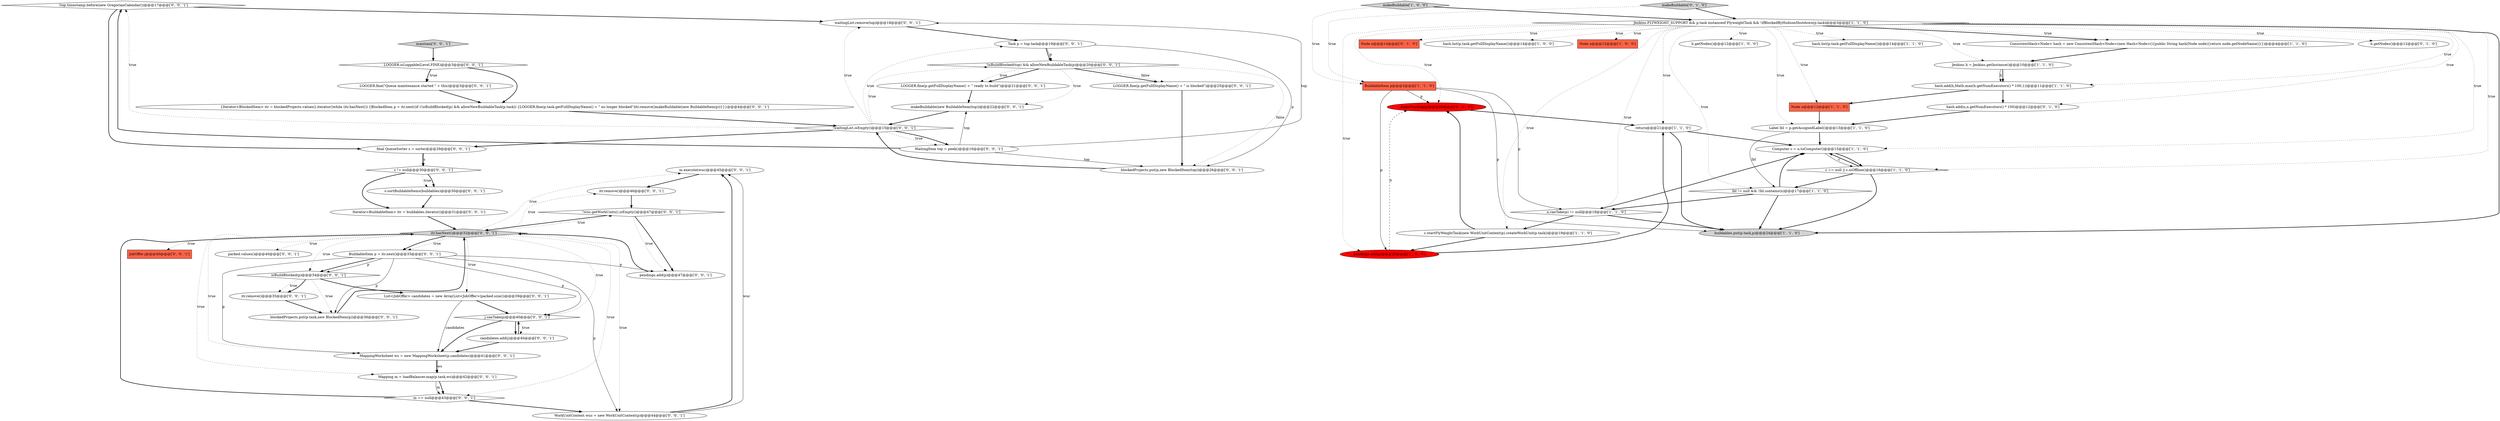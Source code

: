 digraph {
42 [style = filled, label = "m.execute(wuc)@@@45@@@['0', '0', '1']", fillcolor = white, shape = ellipse image = "AAA0AAABBB3BBB"];
58 [style = filled, label = "makeBuildable(new BuildableItem(top))@@@22@@@['0', '0', '1']", fillcolor = white, shape = ellipse image = "AAA0AAABBB3BBB"];
19 [style = filled, label = "makeBuildable['1', '0', '0']", fillcolor = lightgray, shape = diamond image = "AAA0AAABBB1BBB"];
20 [style = filled, label = "makePending(p)@@@20@@@['0', '1', '0']", fillcolor = red, shape = ellipse image = "AAA1AAABBB2BBB"];
40 [style = filled, label = "LOGGER.fine(\"Queue maintenance started \" + this)@@@3@@@['0', '0', '1']", fillcolor = white, shape = ellipse image = "AAA0AAABBB3BBB"];
26 [style = filled, label = "isBuildBlocked(p)@@@34@@@['0', '0', '1']", fillcolor = white, shape = diamond image = "AAA0AAABBB3BBB"];
12 [style = filled, label = "return@@@21@@@['1', '1', '0']", fillcolor = white, shape = ellipse image = "AAA0AAABBB1BBB"];
25 [style = filled, label = "!top.timestamp.before(new GregorianCalendar())@@@17@@@['0', '0', '1']", fillcolor = white, shape = diamond image = "AAA0AAABBB3BBB"];
9 [style = filled, label = "BuildableItem p@@@2@@@['1', '1', '0']", fillcolor = tomato, shape = box image = "AAA0AAABBB1BBB"];
32 [style = filled, label = "final QueueSorter s = sorter@@@29@@@['0', '0', '1']", fillcolor = white, shape = ellipse image = "AAA0AAABBB3BBB"];
37 [style = filled, label = "{Iterator<BlockedItem> itr = blockedProjects.values().iterator()while (itr.hasNext()) {BlockedItem p = itr.next()if (!isBuildBlocked(p) && allowNewBuildableTask(p.task)) {LOGGER.fine(p.task.getFullDisplayName() + \" no longer blocked\")itr.remove()makeBuildable(new BuildableItem(p))}}}@@@4@@@['0', '0', '1']", fillcolor = white, shape = ellipse image = "AAA0AAABBB3BBB"];
8 [style = filled, label = "ConsistentHash<Node> hash = new ConsistentHash<Node>(new Hash<Node>(){public String hash(Node node){return node.getNodeName()}})@@@4@@@['1', '1', '0']", fillcolor = white, shape = ellipse image = "AAA0AAABBB1BBB"];
59 [style = filled, label = "m == null@@@43@@@['0', '0', '1']", fillcolor = white, shape = diamond image = "AAA0AAABBB3BBB"];
3 [style = filled, label = "hash.add(h,Math.max(h.getNumExecutors() * 100,1))@@@11@@@['1', '1', '0']", fillcolor = white, shape = ellipse image = "AAA0AAABBB1BBB"];
39 [style = filled, label = "WorkUnitContext wuc = new WorkUnitContext(p)@@@44@@@['0', '0', '1']", fillcolor = white, shape = ellipse image = "AAA0AAABBB3BBB"];
21 [style = filled, label = "Node n@@@14@@@['0', '1', '0']", fillcolor = tomato, shape = box image = "AAA0AAABBB2BBB"];
1 [style = filled, label = "hash.list(p.task.getFullDisplayName())@@@14@@@['1', '0', '0']", fillcolor = white, shape = ellipse image = "AAA0AAABBB1BBB"];
54 [style = filled, label = "!isBuildBlocked(top) && allowNewBuildableTask(p)@@@20@@@['0', '0', '1']", fillcolor = white, shape = diamond image = "AAA0AAABBB3BBB"];
47 [style = filled, label = "itr.hasNext()@@@32@@@['0', '0', '1']", fillcolor = lightgray, shape = diamond image = "AAA0AAABBB3BBB"];
29 [style = filled, label = "LOGGER.fine(p.getFullDisplayName() + \" is blocked\")@@@25@@@['0', '0', '1']", fillcolor = white, shape = ellipse image = "AAA0AAABBB3BBB"];
28 [style = filled, label = "s.sortBuildableItems(buildables)@@@30@@@['0', '0', '1']", fillcolor = white, shape = ellipse image = "AAA0AAABBB3BBB"];
49 [style = filled, label = "!waitingList.isEmpty()@@@15@@@['0', '0', '1']", fillcolor = white, shape = diamond image = "AAA0AAABBB3BBB"];
55 [style = filled, label = "WaitingItem top = peek()@@@16@@@['0', '0', '1']", fillcolor = white, shape = ellipse image = "AAA0AAABBB3BBB"];
2 [style = filled, label = "c == null || c.isOffline()@@@16@@@['1', '1', '0']", fillcolor = white, shape = diamond image = "AAA0AAABBB1BBB"];
38 [style = filled, label = "MappingWorksheet ws = new MappingWorksheet(p,candidates)@@@41@@@['0', '0', '1']", fillcolor = white, shape = ellipse image = "AAA0AAABBB3BBB"];
0 [style = filled, label = "Node n@@@12@@@['1', '0', '0']", fillcolor = tomato, shape = box image = "AAA0AAABBB1BBB"];
33 [style = filled, label = "JobOffer j@@@40@@@['0', '0', '1']", fillcolor = tomato, shape = box image = "AAA0AAABBB3BBB"];
13 [style = filled, label = "Node n@@@12@@@['1', '1', '0']", fillcolor = tomato, shape = box image = "AAA0AAABBB1BBB"];
11 [style = filled, label = "lbl != null && !lbl.contains(n)@@@17@@@['1', '1', '0']", fillcolor = white, shape = diamond image = "AAA0AAABBB1BBB"];
45 [style = filled, label = "List<JobOffer> candidates = new ArrayList<JobOffer>(parked.size())@@@39@@@['0', '0', '1']", fillcolor = white, shape = ellipse image = "AAA0AAABBB3BBB"];
51 [style = filled, label = "j.canTake(p)@@@40@@@['0', '0', '1']", fillcolor = white, shape = diamond image = "AAA0AAABBB3BBB"];
56 [style = filled, label = "waitingList.remove(top)@@@18@@@['0', '0', '1']", fillcolor = white, shape = ellipse image = "AAA0AAABBB3BBB"];
57 [style = filled, label = "blockedProjects.put(p.task,new BlockedItem(p))@@@36@@@['0', '0', '1']", fillcolor = white, shape = ellipse image = "AAA0AAABBB3BBB"];
18 [style = filled, label = "Label lbl = p.getAssignedLabel()@@@13@@@['1', '1', '0']", fillcolor = white, shape = ellipse image = "AAA0AAABBB1BBB"];
6 [style = filled, label = "pendings.add(p)@@@20@@@['1', '0', '0']", fillcolor = red, shape = ellipse image = "AAA1AAABBB1BBB"];
53 [style = filled, label = "parked.values()@@@40@@@['0', '0', '1']", fillcolor = white, shape = ellipse image = "AAA0AAABBB3BBB"];
27 [style = filled, label = "itr.remove()@@@46@@@['0', '0', '1']", fillcolor = white, shape = ellipse image = "AAA0AAABBB3BBB"];
50 [style = filled, label = "pendings.add(p)@@@47@@@['0', '0', '1']", fillcolor = white, shape = ellipse image = "AAA0AAABBB3BBB"];
7 [style = filled, label = "Jenkins.FLYWEIGHT_SUPPORT && p.task instanceof FlyweightTask && !ifBlockedByHudsonShutdown(p.task)@@@3@@@['1', '1', '0']", fillcolor = white, shape = diamond image = "AAA0AAABBB1BBB"];
4 [style = filled, label = "h.getNodes()@@@12@@@['1', '0', '0']", fillcolor = white, shape = ellipse image = "AAA0AAABBB1BBB"];
41 [style = filled, label = "candidates.add(j)@@@40@@@['0', '0', '1']", fillcolor = white, shape = ellipse image = "AAA0AAABBB3BBB"];
34 [style = filled, label = "Mapping m = loadBalancer.map(p.task,ws)@@@42@@@['0', '0', '1']", fillcolor = white, shape = ellipse image = "AAA0AAABBB3BBB"];
17 [style = filled, label = "n.canTake(p) != null@@@18@@@['1', '1', '0']", fillcolor = white, shape = diamond image = "AAA0AAABBB1BBB"];
44 [style = filled, label = "itr.remove()@@@35@@@['0', '0', '1']", fillcolor = white, shape = ellipse image = "AAA0AAABBB3BBB"];
10 [style = filled, label = "c.startFlyWeightTask(new WorkUnitContext(p).createWorkUnit(p.task))@@@19@@@['1', '1', '0']", fillcolor = white, shape = ellipse image = "AAA0AAABBB1BBB"];
16 [style = filled, label = "hash.list(p.task.getFullDisplayName())@@@14@@@['1', '1', '0']", fillcolor = white, shape = ellipse image = "AAA0AAABBB1BBB"];
43 [style = filled, label = "LOGGER.isLoggable(Level.FINE)@@@3@@@['0', '0', '1']", fillcolor = white, shape = diamond image = "AAA0AAABBB3BBB"];
30 [style = filled, label = "Iterator<BuildableItem> itr = buildables.iterator()@@@31@@@['0', '0', '1']", fillcolor = white, shape = ellipse image = "AAA0AAABBB3BBB"];
31 [style = filled, label = "blockedProjects.put(p,new BlockedItem(top))@@@26@@@['0', '0', '1']", fillcolor = white, shape = ellipse image = "AAA0AAABBB3BBB"];
48 [style = filled, label = "s != null@@@30@@@['0', '0', '1']", fillcolor = white, shape = diamond image = "AAA0AAABBB3BBB"];
60 [style = filled, label = "!wuc.getWorkUnits().isEmpty()@@@47@@@['0', '0', '1']", fillcolor = white, shape = diamond image = "AAA0AAABBB3BBB"];
5 [style = filled, label = "Jenkins h = Jenkins.getInstance()@@@10@@@['1', '1', '0']", fillcolor = white, shape = ellipse image = "AAA0AAABBB1BBB"];
14 [style = filled, label = "Computer c = n.toComputer()@@@15@@@['1', '1', '0']", fillcolor = white, shape = ellipse image = "AAA0AAABBB1BBB"];
22 [style = filled, label = "h.getNodes()@@@12@@@['0', '1', '0']", fillcolor = white, shape = ellipse image = "AAA0AAABBB2BBB"];
52 [style = filled, label = "Task p = top.task@@@19@@@['0', '0', '1']", fillcolor = white, shape = ellipse image = "AAA0AAABBB3BBB"];
35 [style = filled, label = "BuildableItem p = itr.next()@@@33@@@['0', '0', '1']", fillcolor = white, shape = ellipse image = "AAA0AAABBB3BBB"];
23 [style = filled, label = "makeBuildable['0', '1', '0']", fillcolor = lightgray, shape = diamond image = "AAA0AAABBB2BBB"];
46 [style = filled, label = "LOGGER.fine(p.getFullDisplayName() + \" ready to build\")@@@21@@@['0', '0', '1']", fillcolor = white, shape = ellipse image = "AAA0AAABBB3BBB"];
36 [style = filled, label = "maintain['0', '0', '1']", fillcolor = lightgray, shape = diamond image = "AAA0AAABBB3BBB"];
24 [style = filled, label = "hash.add(n,n.getNumExecutors() * 100)@@@12@@@['0', '1', '0']", fillcolor = white, shape = ellipse image = "AAA0AAABBB2BBB"];
15 [style = filled, label = "buildables.put(p.task,p)@@@24@@@['1', '1', '0']", fillcolor = lightgray, shape = ellipse image = "AAA0AAABBB1BBB"];
5->3 [style = bold, label=""];
56->52 [style = bold, label=""];
37->49 [style = bold, label=""];
3->24 [style = bold, label=""];
11->14 [style = bold, label=""];
49->55 [style = dotted, label="true"];
38->34 [style = solid, label="ws"];
47->34 [style = dotted, label="true"];
35->51 [style = solid, label="p"];
60->50 [style = dotted, label="true"];
55->31 [style = solid, label="top"];
60->50 [style = bold, label=""];
7->8 [style = bold, label=""];
47->53 [style = dotted, label="true"];
49->55 [style = bold, label=""];
43->40 [style = bold, label=""];
54->29 [style = bold, label=""];
60->47 [style = bold, label=""];
17->14 [style = bold, label=""];
5->3 [style = solid, label="h"];
2->14 [style = bold, label=""];
2->15 [style = bold, label=""];
7->16 [style = dotted, label="true"];
9->6 [style = solid, label="p"];
27->60 [style = bold, label=""];
7->1 [style = dotted, label="true"];
35->26 [style = solid, label="p"];
9->20 [style = solid, label="p"];
40->37 [style = bold, label=""];
7->6 [style = dotted, label="true"];
7->10 [style = dotted, label="true"];
54->31 [style = dotted, label="false"];
28->30 [style = bold, label=""];
6->20 [style = dashed, label="0"];
49->54 [style = dotted, label="true"];
54->46 [style = bold, label=""];
7->13 [style = dotted, label="true"];
26->44 [style = dotted, label="true"];
52->31 [style = solid, label="p"];
48->28 [style = dotted, label="true"];
59->39 [style = bold, label=""];
47->59 [style = dotted, label="true"];
24->18 [style = bold, label=""];
47->60 [style = dotted, label="true"];
23->9 [style = dotted, label="true"];
7->12 [style = dotted, label="true"];
49->32 [style = bold, label=""];
54->29 [style = dotted, label="false"];
34->59 [style = bold, label=""];
55->25 [style = bold, label=""];
19->9 [style = dotted, label="true"];
47->42 [style = dotted, label="true"];
12->14 [style = bold, label=""];
17->15 [style = bold, label=""];
47->51 [style = dotted, label="true"];
11->17 [style = bold, label=""];
32->48 [style = bold, label=""];
41->38 [style = bold, label=""];
30->47 [style = bold, label=""];
23->7 [style = bold, label=""];
7->22 [style = dotted, label="true"];
48->28 [style = bold, label=""];
7->8 [style = dotted, label="true"];
7->17 [style = dotted, label="true"];
7->21 [style = dotted, label="true"];
47->38 [style = dotted, label="true"];
39->42 [style = bold, label=""];
13->18 [style = bold, label=""];
52->54 [style = bold, label=""];
51->41 [style = dotted, label="true"];
34->59 [style = solid, label="m"];
44->57 [style = bold, label=""];
36->43 [style = bold, label=""];
17->10 [style = bold, label=""];
7->2 [style = dotted, label="true"];
54->58 [style = dotted, label="true"];
35->38 [style = solid, label="p"];
32->48 [style = solid, label="s"];
45->51 [style = bold, label=""];
31->49 [style = bold, label=""];
7->0 [style = dotted, label="true"];
58->49 [style = bold, label=""];
10->6 [style = bold, label=""];
45->38 [style = solid, label="candidates"];
7->5 [style = dotted, label="true"];
49->56 [style = dotted, label="true"];
59->47 [style = bold, label=""];
49->52 [style = dotted, label="true"];
26->57 [style = dotted, label="true"];
7->11 [style = dotted, label="true"];
47->33 [style = dotted, label="true"];
26->44 [style = bold, label=""];
52->54 [style = solid, label="p"];
47->39 [style = dotted, label="true"];
55->56 [style = solid, label="top"];
38->34 [style = bold, label=""];
7->18 [style = dotted, label="true"];
43->40 [style = dotted, label="true"];
7->15 [style = bold, label=""];
42->27 [style = bold, label=""];
14->2 [style = bold, label=""];
57->47 [style = bold, label=""];
48->30 [style = bold, label=""];
35->26 [style = bold, label=""];
2->11 [style = bold, label=""];
6->12 [style = bold, label=""];
10->20 [style = bold, label=""];
9->15 [style = solid, label="p"];
39->42 [style = solid, label="wuc"];
54->46 [style = dotted, label="true"];
35->39 [style = solid, label="p"];
25->56 [style = bold, label=""];
9->17 [style = solid, label="p"];
29->31 [style = bold, label=""];
12->15 [style = bold, label=""];
47->45 [style = dotted, label="true"];
25->32 [style = bold, label=""];
35->57 [style = solid, label="p"];
47->26 [style = dotted, label="true"];
47->27 [style = dotted, label="true"];
14->2 [style = solid, label="c"];
35->50 [style = solid, label="p"];
43->37 [style = bold, label=""];
46->58 [style = bold, label=""];
47->35 [style = bold, label=""];
7->24 [style = dotted, label="true"];
49->25 [style = dotted, label="true"];
11->15 [style = bold, label=""];
7->20 [style = dotted, label="true"];
51->38 [style = bold, label=""];
8->5 [style = bold, label=""];
7->3 [style = dotted, label="true"];
47->35 [style = dotted, label="true"];
41->51 [style = bold, label=""];
50->47 [style = bold, label=""];
7->4 [style = dotted, label="true"];
20->12 [style = bold, label=""];
3->13 [style = bold, label=""];
26->45 [style = bold, label=""];
18->11 [style = solid, label="lbl"];
19->7 [style = bold, label=""];
55->58 [style = solid, label="top"];
18->14 [style = bold, label=""];
51->41 [style = bold, label=""];
7->14 [style = dotted, label="true"];
}
